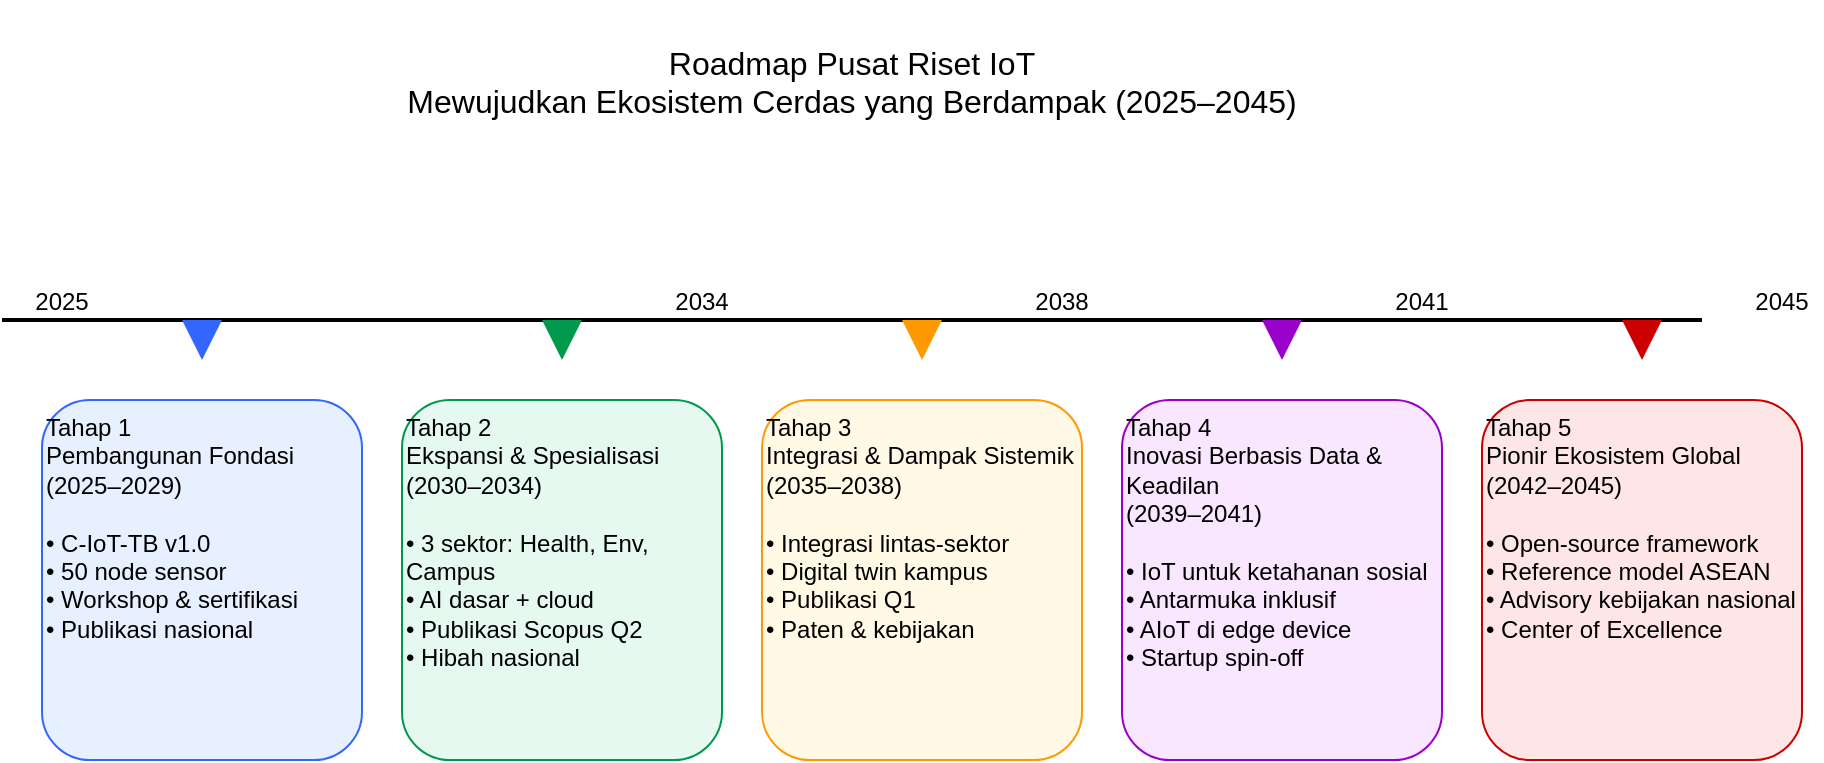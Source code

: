 <mxfile version="28.2.5">
  <diagram name="Page-1" id="zA4AWfTzUKRSEyk2OHQa">
    <mxGraphModel dx="1106" dy="604" grid="1" gridSize="10" guides="1" tooltips="1" connect="1" arrows="1" fold="1" page="1" pageScale="1" pageWidth="827" pageHeight="1169" math="0" shadow="0">
      <root>
        <mxCell id="0" />
        <mxCell id="1" parent="0" />
        <mxCell id="aSYSOzgi3-xHvO69DJcr-44" value="Roadmap Pusat Riset IoT&#xa;Mewujudkan Ekosistem Cerdas yang Berdampak (2025–2045)" style="text;html=0;strokeColor=none;fillColor=none;align=center;verticalAlign=middle;fontSize=16;" vertex="1" parent="1">
          <mxGeometry x="160" y="40" width="850" height="80" as="geometry" />
        </mxCell>
        <mxCell id="aSYSOzgi3-xHvO69DJcr-45" value="" style="endArrow=none;strokeWidth=2;" edge="1" parent="1">
          <mxGeometry width="50" height="50" relative="1" as="geometry">
            <mxPoint x="160" y="200" as="sourcePoint" />
            <mxPoint x="1010" y="200" as="targetPoint" />
          </mxGeometry>
        </mxCell>
        <mxCell id="aSYSOzgi3-xHvO69DJcr-46" value="Tahap 1&#xa;Pembangunan Fondasi&#xa;(2025–2029)&#xa;&#xa;• C-IoT-TB v1.0&#xa;• 50 node sensor&#xa;• Workshop &amp; sertifikasi&#xa;• Publikasi nasional" style="rounded=1;whiteSpace=wrap;html=0;align=left;verticalAlign=top;strokeColor=#3366FF;fillColor=#E6F0FF;" vertex="1" parent="1">
          <mxGeometry x="180" y="240" width="160" height="180" as="geometry" />
        </mxCell>
        <mxCell id="aSYSOzgi3-xHvO69DJcr-47" value="" style="shape=triangle;direction=south;fillColor=#3366FF;strokeColor=none;" vertex="1" parent="1">
          <mxGeometry x="250" y="200" width="20" height="20" as="geometry" />
        </mxCell>
        <mxCell id="aSYSOzgi3-xHvO69DJcr-48" value="2025" style="text;html=0;strokeColor=none;fillColor=none;align=center;verticalAlign=middle;" vertex="1" parent="1">
          <mxGeometry x="170" y="180" width="40" height="20" as="geometry" />
        </mxCell>
        <mxCell id="aSYSOzgi3-xHvO69DJcr-49" value="Tahap 2&#xa;Ekspansi &amp; Spesialisasi&#xa;(2030–2034)&#xa;&#xa;• 3 sektor: Health, Env, Campus&#xa;• AI dasar + cloud&#xa;• Publikasi Scopus Q2&#xa;• Hibah nasional" style="rounded=1;whiteSpace=wrap;html=0;align=left;verticalAlign=top;strokeColor=#00994C;fillColor=#E6F9F0;" vertex="1" parent="1">
          <mxGeometry x="360" y="240" width="160" height="180" as="geometry" />
        </mxCell>
        <mxCell id="aSYSOzgi3-xHvO69DJcr-50" value="" style="shape=triangle;direction=south;fillColor=#00994C;strokeColor=none;" vertex="1" parent="1">
          <mxGeometry x="430" y="200" width="20" height="20" as="geometry" />
        </mxCell>
        <mxCell id="aSYSOzgi3-xHvO69DJcr-51" value="2034" style="text;html=0;strokeColor=none;fillColor=none;align=center;verticalAlign=middle;" vertex="1" parent="1">
          <mxGeometry x="490" y="180" width="40" height="20" as="geometry" />
        </mxCell>
        <mxCell id="aSYSOzgi3-xHvO69DJcr-52" value="Tahap 3&#xa;Integrasi &amp; Dampak Sistemik&#xa;(2035–2038)&#xa;&#xa;• Integrasi lintas-sektor&#xa;• Digital twin kampus&#xa;• Publikasi Q1&#xa;• Paten &amp; kebijakan" style="rounded=1;whiteSpace=wrap;html=0;align=left;verticalAlign=top;strokeColor=#FF9900;fillColor=#FFF9E6;" vertex="1" parent="1">
          <mxGeometry x="540" y="240" width="160" height="180" as="geometry" />
        </mxCell>
        <mxCell id="aSYSOzgi3-xHvO69DJcr-53" value="" style="shape=triangle;direction=south;fillColor=#FF9900;strokeColor=none;" vertex="1" parent="1">
          <mxGeometry x="610" y="200" width="20" height="20" as="geometry" />
        </mxCell>
        <mxCell id="aSYSOzgi3-xHvO69DJcr-54" value="2038" style="text;html=0;strokeColor=none;fillColor=none;align=center;verticalAlign=middle;" vertex="1" parent="1">
          <mxGeometry x="670" y="180" width="40" height="20" as="geometry" />
        </mxCell>
        <mxCell id="aSYSOzgi3-xHvO69DJcr-55" value="Tahap 4&#xa;Inovasi Berbasis Data &amp; Keadilan&#xa;(2039–2041)&#xa;&#xa;• IoT untuk ketahanan sosial&#xa;• Antarmuka inklusif&#xa;• AIoT di edge device&#xa;• Startup spin-off" style="rounded=1;whiteSpace=wrap;html=0;align=left;verticalAlign=top;strokeColor=#9900CC;fillColor=#F9E6FF;" vertex="1" parent="1">
          <mxGeometry x="720" y="240" width="160" height="180" as="geometry" />
        </mxCell>
        <mxCell id="aSYSOzgi3-xHvO69DJcr-56" value="" style="shape=triangle;direction=south;fillColor=#9900CC;strokeColor=none;" vertex="1" parent="1">
          <mxGeometry x="790" y="200" width="20" height="20" as="geometry" />
        </mxCell>
        <mxCell id="aSYSOzgi3-xHvO69DJcr-57" value="2041" style="text;html=0;strokeColor=none;fillColor=none;align=center;verticalAlign=middle;" vertex="1" parent="1">
          <mxGeometry x="850" y="180" width="40" height="20" as="geometry" />
        </mxCell>
        <mxCell id="aSYSOzgi3-xHvO69DJcr-58" value="Tahap 5&#xa;Pionir Ekosistem Global&#xa;(2042–2045)&#xa;&#xa;• Open-source framework&#xa;• Reference model ASEAN&#xa;• Advisory kebijakan nasional&#xa;• Center of Excellence" style="rounded=1;whiteSpace=wrap;html=0;align=left;verticalAlign=top;strokeColor=#CC0000;fillColor=#FFE6E6;" vertex="1" parent="1">
          <mxGeometry x="900" y="240" width="160" height="180" as="geometry" />
        </mxCell>
        <mxCell id="aSYSOzgi3-xHvO69DJcr-59" value="" style="shape=triangle;direction=south;fillColor=#CC0000;strokeColor=none;" vertex="1" parent="1">
          <mxGeometry x="970" y="200" width="20" height="20" as="geometry" />
        </mxCell>
        <mxCell id="aSYSOzgi3-xHvO69DJcr-60" value="2045" style="text;html=0;strokeColor=none;fillColor=none;align=center;verticalAlign=middle;" vertex="1" parent="1">
          <mxGeometry x="1030" y="180" width="40" height="20" as="geometry" />
        </mxCell>
      </root>
    </mxGraphModel>
  </diagram>
</mxfile>

